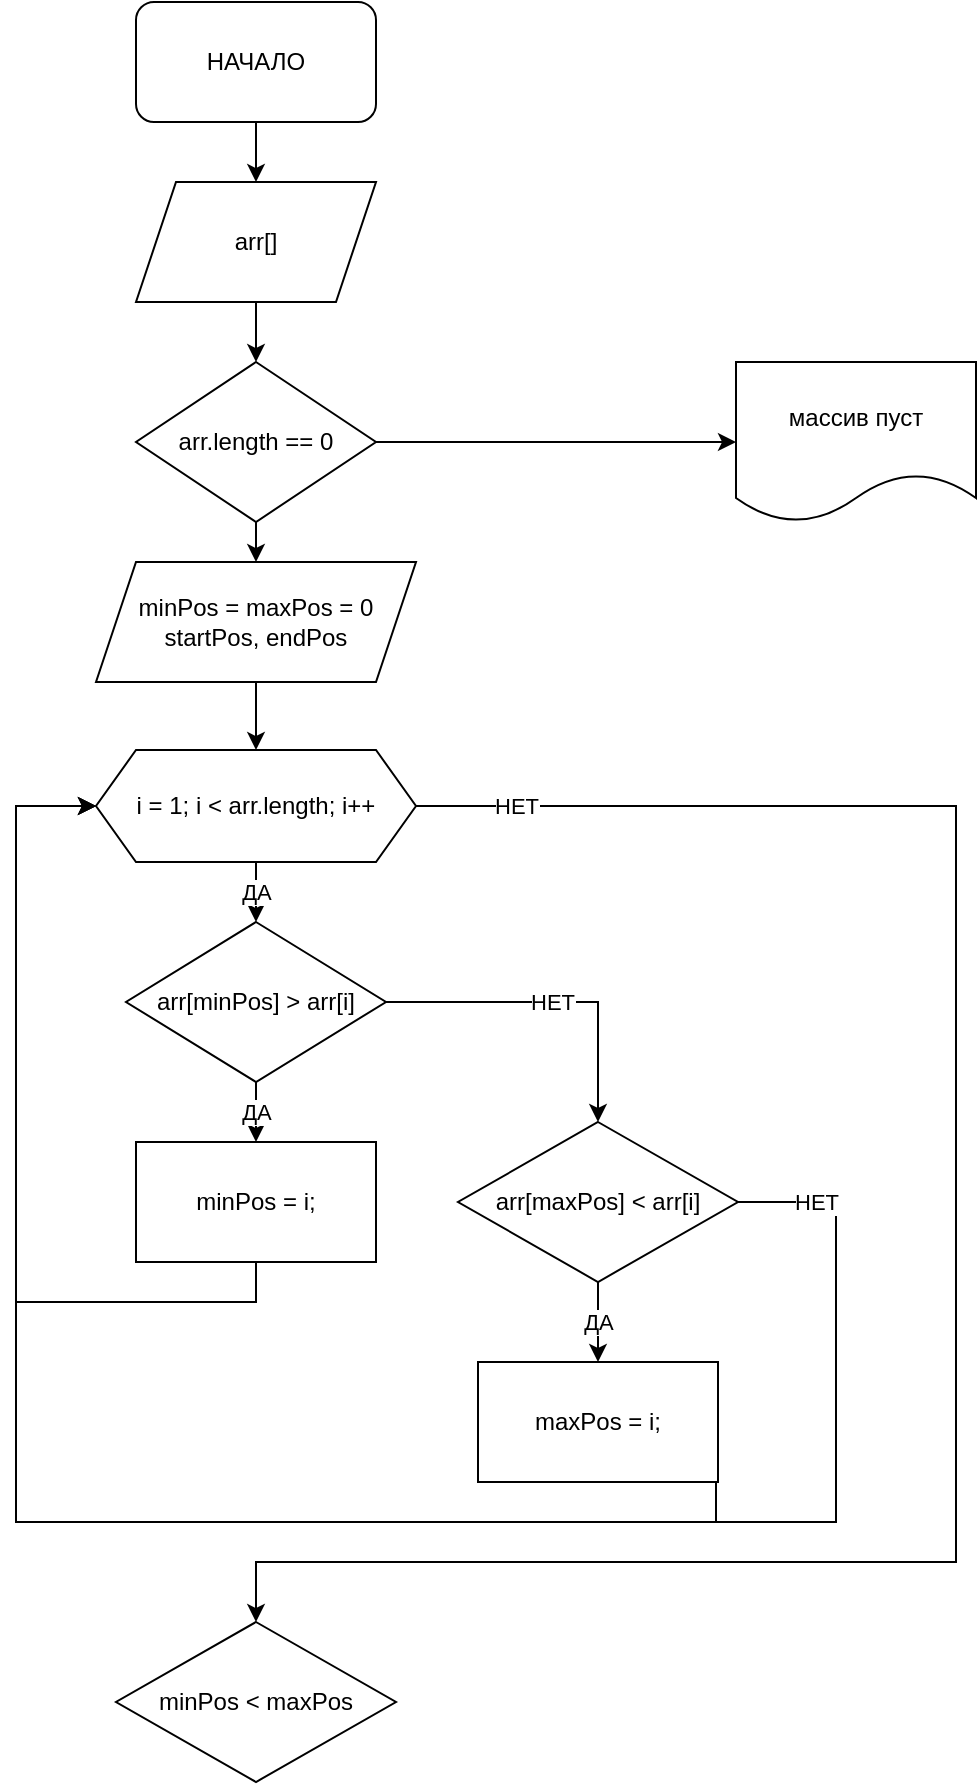 <mxfile version="17.4.6" type="github">
  <diagram id="6a731a19-8d31-9384-78a2-239565b7b9f0" name="Page-1">
    <mxGraphModel dx="1038" dy="575" grid="1" gridSize="10" guides="1" tooltips="1" connect="1" arrows="1" fold="1" page="1" pageScale="1" pageWidth="1169" pageHeight="827" background="none" math="0" shadow="0">
      <root>
        <mxCell id="0" />
        <mxCell id="1" parent="0" />
        <mxCell id="fNKRdAlGoKbugYuYfjse-65" style="edgeStyle=orthogonalEdgeStyle;rounded=0;orthogonalLoop=1;jettySize=auto;html=1;exitX=0.5;exitY=1;exitDx=0;exitDy=0;entryX=0.5;entryY=0;entryDx=0;entryDy=0;" edge="1" parent="1" source="fNKRdAlGoKbugYuYfjse-55" target="fNKRdAlGoKbugYuYfjse-56">
          <mxGeometry relative="1" as="geometry" />
        </mxCell>
        <mxCell id="fNKRdAlGoKbugYuYfjse-55" value="НАЧАЛО" style="rounded=1;whiteSpace=wrap;html=1;" vertex="1" parent="1">
          <mxGeometry x="480" y="40" width="120" height="60" as="geometry" />
        </mxCell>
        <mxCell id="fNKRdAlGoKbugYuYfjse-66" style="edgeStyle=orthogonalEdgeStyle;rounded=0;orthogonalLoop=1;jettySize=auto;html=1;exitX=0.5;exitY=1;exitDx=0;exitDy=0;entryX=0.5;entryY=0;entryDx=0;entryDy=0;" edge="1" parent="1" source="fNKRdAlGoKbugYuYfjse-56" target="fNKRdAlGoKbugYuYfjse-57">
          <mxGeometry relative="1" as="geometry" />
        </mxCell>
        <mxCell id="fNKRdAlGoKbugYuYfjse-56" value="arr[]" style="shape=parallelogram;perimeter=parallelogramPerimeter;whiteSpace=wrap;html=1;fixedSize=1;" vertex="1" parent="1">
          <mxGeometry x="480" y="130" width="120" height="60" as="geometry" />
        </mxCell>
        <mxCell id="fNKRdAlGoKbugYuYfjse-67" style="edgeStyle=orthogonalEdgeStyle;rounded=0;orthogonalLoop=1;jettySize=auto;html=1;exitX=1;exitY=0.5;exitDx=0;exitDy=0;entryX=0;entryY=0.5;entryDx=0;entryDy=0;" edge="1" parent="1" source="fNKRdAlGoKbugYuYfjse-57" target="fNKRdAlGoKbugYuYfjse-58">
          <mxGeometry relative="1" as="geometry" />
        </mxCell>
        <mxCell id="fNKRdAlGoKbugYuYfjse-68" style="edgeStyle=orthogonalEdgeStyle;rounded=0;orthogonalLoop=1;jettySize=auto;html=1;exitX=0.5;exitY=1;exitDx=0;exitDy=0;entryX=0.5;entryY=0;entryDx=0;entryDy=0;" edge="1" parent="1" source="fNKRdAlGoKbugYuYfjse-57" target="fNKRdAlGoKbugYuYfjse-59">
          <mxGeometry relative="1" as="geometry" />
        </mxCell>
        <mxCell id="fNKRdAlGoKbugYuYfjse-57" value="arr.length == 0" style="rhombus;whiteSpace=wrap;html=1;" vertex="1" parent="1">
          <mxGeometry x="480" y="220" width="120" height="80" as="geometry" />
        </mxCell>
        <mxCell id="fNKRdAlGoKbugYuYfjse-58" value="массив пуст" style="shape=document;whiteSpace=wrap;html=1;boundedLbl=1;" vertex="1" parent="1">
          <mxGeometry x="780" y="220" width="120" height="80" as="geometry" />
        </mxCell>
        <mxCell id="fNKRdAlGoKbugYuYfjse-69" style="edgeStyle=orthogonalEdgeStyle;rounded=0;orthogonalLoop=1;jettySize=auto;html=1;exitX=0.5;exitY=1;exitDx=0;exitDy=0;entryX=0.5;entryY=0;entryDx=0;entryDy=0;" edge="1" parent="1" source="fNKRdAlGoKbugYuYfjse-59" target="fNKRdAlGoKbugYuYfjse-60">
          <mxGeometry relative="1" as="geometry" />
        </mxCell>
        <mxCell id="fNKRdAlGoKbugYuYfjse-59" value="minPos = maxPos = 0&lt;br&gt;startPos, endPos" style="shape=parallelogram;perimeter=parallelogramPerimeter;whiteSpace=wrap;html=1;fixedSize=1;" vertex="1" parent="1">
          <mxGeometry x="460" y="320" width="160" height="60" as="geometry" />
        </mxCell>
        <mxCell id="fNKRdAlGoKbugYuYfjse-70" value="ДА" style="edgeStyle=orthogonalEdgeStyle;rounded=0;orthogonalLoop=1;jettySize=auto;html=1;exitX=0.5;exitY=1;exitDx=0;exitDy=0;entryX=0.5;entryY=0;entryDx=0;entryDy=0;" edge="1" parent="1" source="fNKRdAlGoKbugYuYfjse-60" target="fNKRdAlGoKbugYuYfjse-61">
          <mxGeometry relative="1" as="geometry" />
        </mxCell>
        <mxCell id="fNKRdAlGoKbugYuYfjse-78" value="НЕТ" style="edgeStyle=orthogonalEdgeStyle;rounded=0;orthogonalLoop=1;jettySize=auto;html=1;exitX=1;exitY=0.5;exitDx=0;exitDy=0;entryX=0.5;entryY=0;entryDx=0;entryDy=0;" edge="1" parent="1" source="fNKRdAlGoKbugYuYfjse-60" target="fNKRdAlGoKbugYuYfjse-77">
          <mxGeometry x="-0.903" relative="1" as="geometry">
            <Array as="points">
              <mxPoint x="890" y="442" />
              <mxPoint x="890" y="820" />
              <mxPoint x="540" y="820" />
            </Array>
            <mxPoint as="offset" />
          </mxGeometry>
        </mxCell>
        <mxCell id="fNKRdAlGoKbugYuYfjse-60" value="i = 1; i &amp;lt; arr.length; i++" style="shape=hexagon;perimeter=hexagonPerimeter2;whiteSpace=wrap;html=1;fixedSize=1;" vertex="1" parent="1">
          <mxGeometry x="460" y="414" width="160" height="56" as="geometry" />
        </mxCell>
        <mxCell id="fNKRdAlGoKbugYuYfjse-71" value="ДА" style="edgeStyle=orthogonalEdgeStyle;rounded=0;orthogonalLoop=1;jettySize=auto;html=1;exitX=0.5;exitY=1;exitDx=0;exitDy=0;entryX=0.5;entryY=0;entryDx=0;entryDy=0;" edge="1" parent="1" source="fNKRdAlGoKbugYuYfjse-61" target="fNKRdAlGoKbugYuYfjse-62">
          <mxGeometry relative="1" as="geometry" />
        </mxCell>
        <mxCell id="fNKRdAlGoKbugYuYfjse-72" value="НЕТ" style="edgeStyle=orthogonalEdgeStyle;rounded=0;orthogonalLoop=1;jettySize=auto;html=1;exitX=1;exitY=0.5;exitDx=0;exitDy=0;entryX=0.5;entryY=0;entryDx=0;entryDy=0;" edge="1" parent="1" source="fNKRdAlGoKbugYuYfjse-61" target="fNKRdAlGoKbugYuYfjse-63">
          <mxGeometry relative="1" as="geometry" />
        </mxCell>
        <mxCell id="fNKRdAlGoKbugYuYfjse-61" value="arr[minPos] &amp;gt; arr[i]" style="rhombus;whiteSpace=wrap;html=1;" vertex="1" parent="1">
          <mxGeometry x="475" y="500" width="130" height="80" as="geometry" />
        </mxCell>
        <mxCell id="fNKRdAlGoKbugYuYfjse-73" style="edgeStyle=orthogonalEdgeStyle;rounded=0;orthogonalLoop=1;jettySize=auto;html=1;exitX=0.5;exitY=1;exitDx=0;exitDy=0;entryX=0;entryY=0.5;entryDx=0;entryDy=0;" edge="1" parent="1" source="fNKRdAlGoKbugYuYfjse-62" target="fNKRdAlGoKbugYuYfjse-60">
          <mxGeometry relative="1" as="geometry">
            <Array as="points">
              <mxPoint x="540" y="690" />
              <mxPoint x="420" y="690" />
              <mxPoint x="420" y="442" />
            </Array>
          </mxGeometry>
        </mxCell>
        <mxCell id="fNKRdAlGoKbugYuYfjse-62" value="minPos = i;" style="rounded=0;whiteSpace=wrap;html=1;" vertex="1" parent="1">
          <mxGeometry x="480" y="610" width="120" height="60" as="geometry" />
        </mxCell>
        <mxCell id="fNKRdAlGoKbugYuYfjse-74" value="ДА" style="edgeStyle=orthogonalEdgeStyle;rounded=0;orthogonalLoop=1;jettySize=auto;html=1;exitX=0.5;exitY=1;exitDx=0;exitDy=0;entryX=0.5;entryY=0;entryDx=0;entryDy=0;" edge="1" parent="1" source="fNKRdAlGoKbugYuYfjse-63" target="fNKRdAlGoKbugYuYfjse-64">
          <mxGeometry relative="1" as="geometry" />
        </mxCell>
        <mxCell id="fNKRdAlGoKbugYuYfjse-76" value="НЕТ" style="edgeStyle=orthogonalEdgeStyle;rounded=0;orthogonalLoop=1;jettySize=auto;html=1;exitX=1;exitY=0.5;exitDx=0;exitDy=0;entryX=0;entryY=0.5;entryDx=0;entryDy=0;" edge="1" parent="1" source="fNKRdAlGoKbugYuYfjse-63" target="fNKRdAlGoKbugYuYfjse-60">
          <mxGeometry x="-0.924" relative="1" as="geometry">
            <Array as="points">
              <mxPoint x="830" y="640" />
              <mxPoint x="830" y="800" />
              <mxPoint x="420" y="800" />
              <mxPoint x="420" y="442" />
            </Array>
            <mxPoint as="offset" />
          </mxGeometry>
        </mxCell>
        <mxCell id="fNKRdAlGoKbugYuYfjse-63" value="arr[maxPos] &amp;lt; arr[i]" style="rhombus;whiteSpace=wrap;html=1;" vertex="1" parent="1">
          <mxGeometry x="641" y="600" width="140" height="80" as="geometry" />
        </mxCell>
        <mxCell id="fNKRdAlGoKbugYuYfjse-75" style="edgeStyle=orthogonalEdgeStyle;rounded=0;orthogonalLoop=1;jettySize=auto;html=1;exitX=0.5;exitY=1;exitDx=0;exitDy=0;entryX=0;entryY=0.5;entryDx=0;entryDy=0;" edge="1" parent="1" source="fNKRdAlGoKbugYuYfjse-64" target="fNKRdAlGoKbugYuYfjse-60">
          <mxGeometry relative="1" as="geometry">
            <Array as="points">
              <mxPoint x="770" y="800" />
              <mxPoint x="420" y="800" />
              <mxPoint x="420" y="442" />
            </Array>
          </mxGeometry>
        </mxCell>
        <mxCell id="fNKRdAlGoKbugYuYfjse-64" value="maxPos = i;" style="rounded=0;whiteSpace=wrap;html=1;" vertex="1" parent="1">
          <mxGeometry x="651" y="720" width="120" height="60" as="geometry" />
        </mxCell>
        <mxCell id="fNKRdAlGoKbugYuYfjse-77" value="minPos &amp;lt; maxPos" style="rhombus;whiteSpace=wrap;html=1;" vertex="1" parent="1">
          <mxGeometry x="470" y="850" width="140" height="80" as="geometry" />
        </mxCell>
      </root>
    </mxGraphModel>
  </diagram>
</mxfile>
